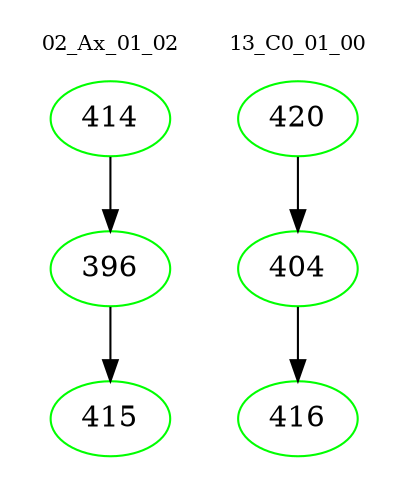 digraph{
subgraph cluster_0 {
color = white
label = "02_Ax_01_02";
fontsize=10;
T0_414 [label="414", color="green"]
T0_414 -> T0_396 [color="black"]
T0_396 [label="396", color="green"]
T0_396 -> T0_415 [color="black"]
T0_415 [label="415", color="green"]
}
subgraph cluster_1 {
color = white
label = "13_C0_01_00";
fontsize=10;
T1_420 [label="420", color="green"]
T1_420 -> T1_404 [color="black"]
T1_404 [label="404", color="green"]
T1_404 -> T1_416 [color="black"]
T1_416 [label="416", color="green"]
}
}

